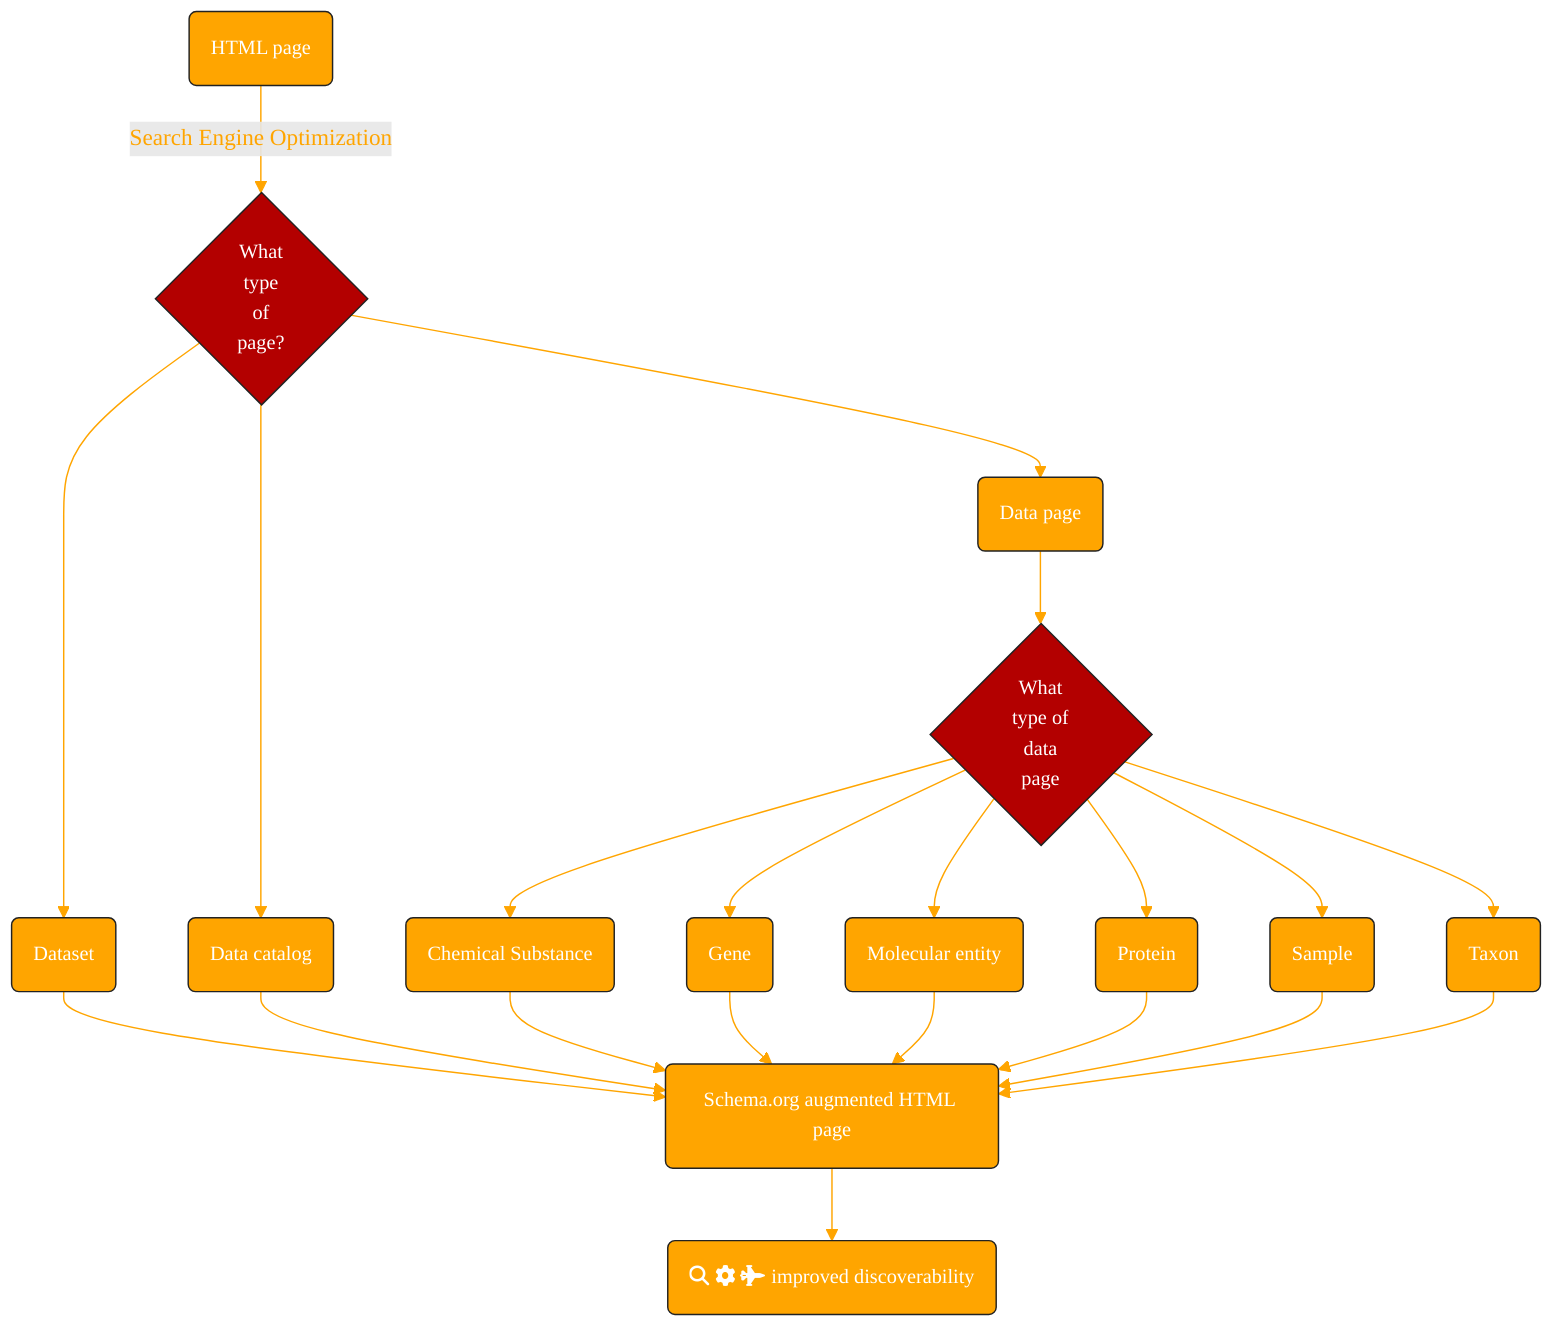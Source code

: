 graph TD;
  A(HTML page):::box -->| Search Engine Optimization| B{What <br>type <br> of<br> page?}:::box1
  B --> C(Dataset):::box
  B --> D(Data catalog):::box
  B --> E(Data page):::box
  E --> F{What <br> type of <br> data <br> page}:::box1
  F --> G(Chemical Substance):::box
  F --> H(Gene):::box
  F --> I(Molecular entity):::box
  F --> J(Protein):::box
  F --> K(Sample):::box
  F --> L(Taxon):::box
  C --> M
  D --> M
  G --> M
  H --> M
  I --> M
  J --> M
  K --> M
  L --> M(Schema.org augmented HTML page):::box
  M --> N(fa:fa-search fa:fa-cog fa:fa-fighter-jet improved discoverability):::box
  
classDef box font-family:avenir,font-size:14px,fill:orange,stroke:#222,color:#fff,stroke-width:1px
classDef box1 font-family:avenir,font-size:14px,fill:#B30000,stroke:#222,color:#fff,stroke-width:1px
linkStyle 0,1,2,3,4,5,6,7,8,9,10,11,12,13,14,15,16,17,18,19 stroke:orange,stroke-width:1px,color:orange,font-family:avenir;